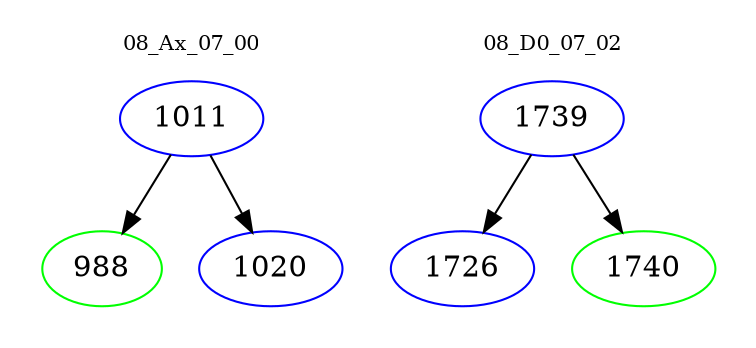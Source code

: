 digraph{
subgraph cluster_0 {
color = white
label = "08_Ax_07_00";
fontsize=10;
T0_1011 [label="1011", color="blue"]
T0_1011 -> T0_988 [color="black"]
T0_988 [label="988", color="green"]
T0_1011 -> T0_1020 [color="black"]
T0_1020 [label="1020", color="blue"]
}
subgraph cluster_1 {
color = white
label = "08_D0_07_02";
fontsize=10;
T1_1739 [label="1739", color="blue"]
T1_1739 -> T1_1726 [color="black"]
T1_1726 [label="1726", color="blue"]
T1_1739 -> T1_1740 [color="black"]
T1_1740 [label="1740", color="green"]
}
}
